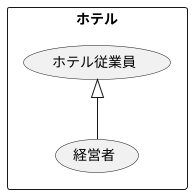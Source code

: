 @startuml ユースケース図
' left to right direction
rectangle ホテル {
usecase 経営者
usecase ホテル従業員
}
ホテル従業員 <|-- 経営者
@enduml